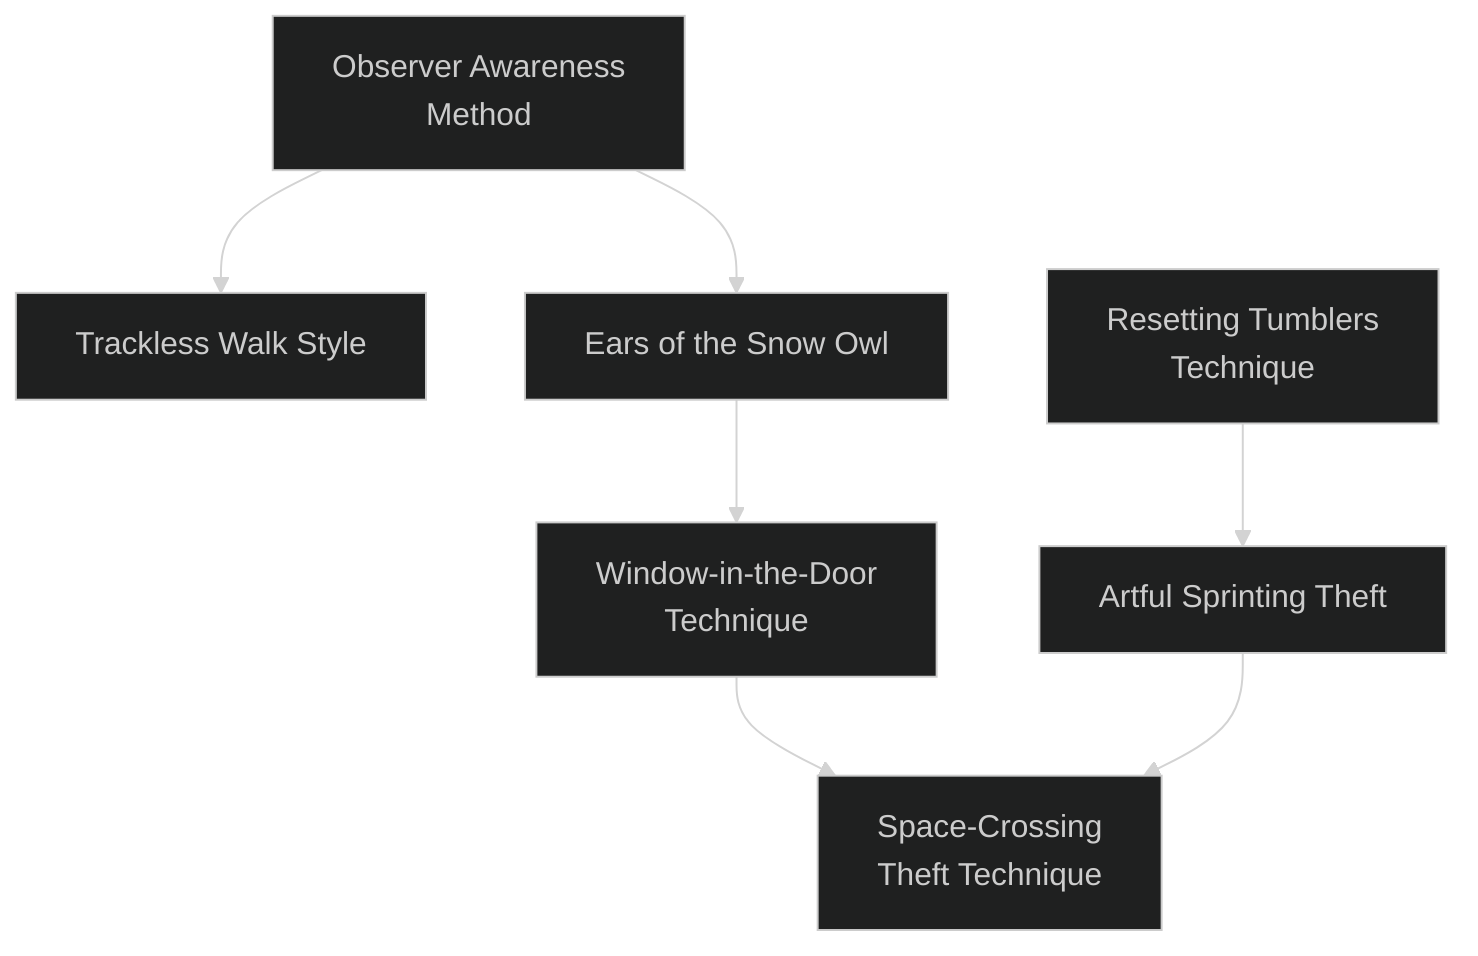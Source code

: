 ---
config:
  theme: dark
---
flowchart TD

    observer_awareness_method[Observer Awareness<br>Method]
    click observer_awareness_method callback "
        Observer Awareness Method<br>
        <br>
        Cost: 1 mote<br>
        Duration: Instant<br>
        Type: Reflexive<br>
        Minimum Larceny: 2<br>
        Minimum Essence: 1<br>
        Prerequisite Charms: None<br>
        <br>
        This simple Charm allows a Dragon-Blood to know
        if he is being observed. It was developed in the days before
        the Realm proper, when it was conceivable that one of
        the noble Terrestrial Exalted could act in a criminal
        capacity. In these dangerous days, the Charm sees use
        among those Exalted who might act as spies or who wish
        to speak to a confidante unobserved. Simply spend the
        necessary Essence and roll Perception + Larceny; a single
        success tells the Exalted whether he is being observed.
        Each additional success points out the location of an
        observer, starting with the closest.
        "

    trackless_walk_style[Trackless Walk Style]
    observer_awareness_method --> trackless_walk_style
    click trackless_walk_style callback "
        Trackless Walk Style<br>
        <br>
        Cost: 2 motes<br>
        Duration: One scene<br>
        Type: Simple<br>
        Minimum Larceny: 3<br>
        Minimum Essence: 2<br>
        Prerequisite Charms: Observer Awareness Method<br>
        <br>
        The greatest spies and thieves of the Realm know that
        the best way to avoid detection in their efforts is to leave as
        little evidence as possible of their passing. However, those
        spies and thieves know full well that the most talented
        magistrates and house investigators can learn a great deal
        from a trace as innocuous as a single hair. By activating this
        Charm as he enters a location, a Dragon-Blood prevents
        himself from leaving inadvertent evidence. This Charm
        does not prevent the character from being observed; it
        merely prevents him from leaving behind clues to his
        identity, such as footprints. Also, this Charm does not
        prevent the character from deliberately leaving behind
        evidence of his presence (if, for instance, he is a romantic
        master thief and always leaves a rose at the scene of a crime,
        this Charm does not prevent him from doing so). Characters
        using this Charm cannot be tracked except by supernatural
        means, but the Charm's short duration means that it is an
        expensive way to conceal ones passage for a long while.
        "

    ears_of_the_snow_owl[Ears of the Snow Owl]
    observer_awareness_method --> ears_of_the_snow_owl
    click ears_of_the_snow_owl callback "
        Ears of the Snow Owl<br>
        <br>
        Cost:
        Duration:
        Type:
        Minimum Larceny:
        Minimum Essence:
        Prerequisite Charms:
        1 mote
        One minute
        Simple
        4
        2
        Observer Awareness
        Method
        This Charm, quite useful when sneaking about in
        places one shouldn't be, allows a character to hear conversations
        and movement in other rooms as clearly as if the
        walls between him and those spaces weren't there. By
        spending the necessary Essence in conjunction with a
        listen-oriented Perception roll, the player can eliminate
        any penalties to that roll that might come as a function of
        obstacles between his character and the thing he's listening
        to. The Charm does not eliminate penalties due to
        distance, just physical obstructions.
        "

    window_in_the_door_technique[Window-in-the-Door<br>Technique]
    ears_of_the_snow_owl --> window_in_the_door_technique
    click window_in_the_door_technique callback "
        Window-in-the-Door Technique<br>
        <br>
        Cost: 2 motes<br>
        Duration: One turn<br>
        Type: Simple<br>
        Minimum Larceny: 5<br>
        Minimum Essence: 2<br>
        Prerequisite Charms: Ears of the Snowy Owl<br>
        <br>
        Many a time has come when a mortal thief or spy has
        wished for the ability to see what lies beyond a doorway or
        inside a chest without risking the opening of a latch or lock.
        Spies among the Terrestrial Exalted do not merely wish for
        this ability; this Charm allows them to do precisely that. The
        character simply spends the necessary Essence, and an area
        roughly two feet square before his eyes becomes transparent.
        That area doesn't move — once the character has used this
        Charm, the area that was in front of him when he spent the
        Essence remains transparent to him for a full turn. The
        Dragon-Blood can only see through about a three-inch
        thickness of stone — perhaps twice that of wood and half
        that much iron or jade. The material is only transparent to
        the Exalted using this Charm; others cannot see through it.
        Walls, doors and containers can be enchanted to prevent
        this kind of voyeurism.
        "

    resetting_tumblers_technique[Resetting Tumblers<br>Technique]
    click resetting_tumblers_technique callback "
        Resetting Tumblers Technique<br>
        <br>
        Cost: 3 motes<br>
        Duration: Instant<br>
        Type: Reflexive<br>
        Minimum Larceny: 3<br>
        Minimum Essence: 2<br>
        Prerequisite Charms: None<br>
        <br>
        With this ability, the Exalted can immediately discard
        a failed break-in attempt or other Larceny action and try at
        once to remedy the situation. A player may spend the
        required Essence and then immediately reroll the dice pool
        for the most recent Larceny action his character performed;
        this must take place right after the roll is made and before the
        Storyteller describes its success or failure. The Exalted must
        accept the result of the second dice roll, even if it is worse
        than the first one. Additionally, if the Larceny action and
        this Charm are part of a Combo, then using the Charm
        forces the Exalted to re-spend all of the necessary Essence to
        activate the other Charms in the Combo, even if he does not
        need to reroll or reactivate them.
        "

    artful_sprinting_theft[Artful Sprinting Theft]
    resetting_tumblers_technique --> artful_sprinting_theft
    click artful_sprinting_theft callback "
        Artful Sprinting Theft<br>
        <br>
        Cost: 1 mote<br>
        Duration: One turn<br>
        Type: Supplemental<br>
        Minimum Larceny: 3<br>
        Minimum Essence: 2<br>
        Prerequisite Charms: Resetting Tumblers Technique<br>
        <br>
        The occasional orphaned Dragon-Blood on the
        streets of hinterland cities such as Nexus might grow up
        to learn this Charm; ordinarily, noble Terrestrials of the
        Realm will have nothing to do with it, save possibly for
        its application to later Charms. Ordinarily, even the
        simplest Larceny actions - pocket-picking and bag-snatching
         — require the character to slow down slightly,
        using only half of his maximum movement (which
        would be his Dexterity + 12 yards) on the turn he uses
        Larceny. With this Charm, the character may use his
        full dice pool on a simple Larceny action (one that
        would ordinarily take just one turn) while running flat-
        out. The action can take place at the beginning, middle
        or end of this movement.
        "

    space_crossing_theft_technique[Space-Crossing<br>Theft Technique]
    window_in_the_door_technique --> space_crossing_theft_technique
    artful_sprinting_theft --> space_crossing_theft_technique
    click space_crossing_theft_technique callback "
        Space-Crossing Theft Technique<br>
        <br>
        Cost: 5 motes<br>
        Duration: Instant<br>
        Type: Simple<br>
        Minimum Larceny: 5<br>
        Minimum Essence: 3<br>
        Prerequisite Charms: Window-in-the-Door Technique, Artful Sprinting Theft<br>
        <br>
        With this Charm, the Exalted can cause an object
        to disappear from its current location and reappear in
        his hands without crossing the intervening space. The
        character must be able to see the object clearly — if it
        is within a locked chest, he must use Window-In-The-Door
        Technique (see above) to see it before he can use
        Space-Crossing Theft Technique to grab it. However, if
        he can see it, he only needs to expend the Essence and
        off it goes, as long as it weighs less than about 15 pounds
        (the Storyteller's judgment is final as to what can be
        taken and what can't). This Charm does not work on
        items held by a sentient being (a mortal, Exalted or
        spirit), but it will work on items they are merely wearing:
        the Exalted could snatch a sheathed sword but not
        a sword in a foe's hand.
        "